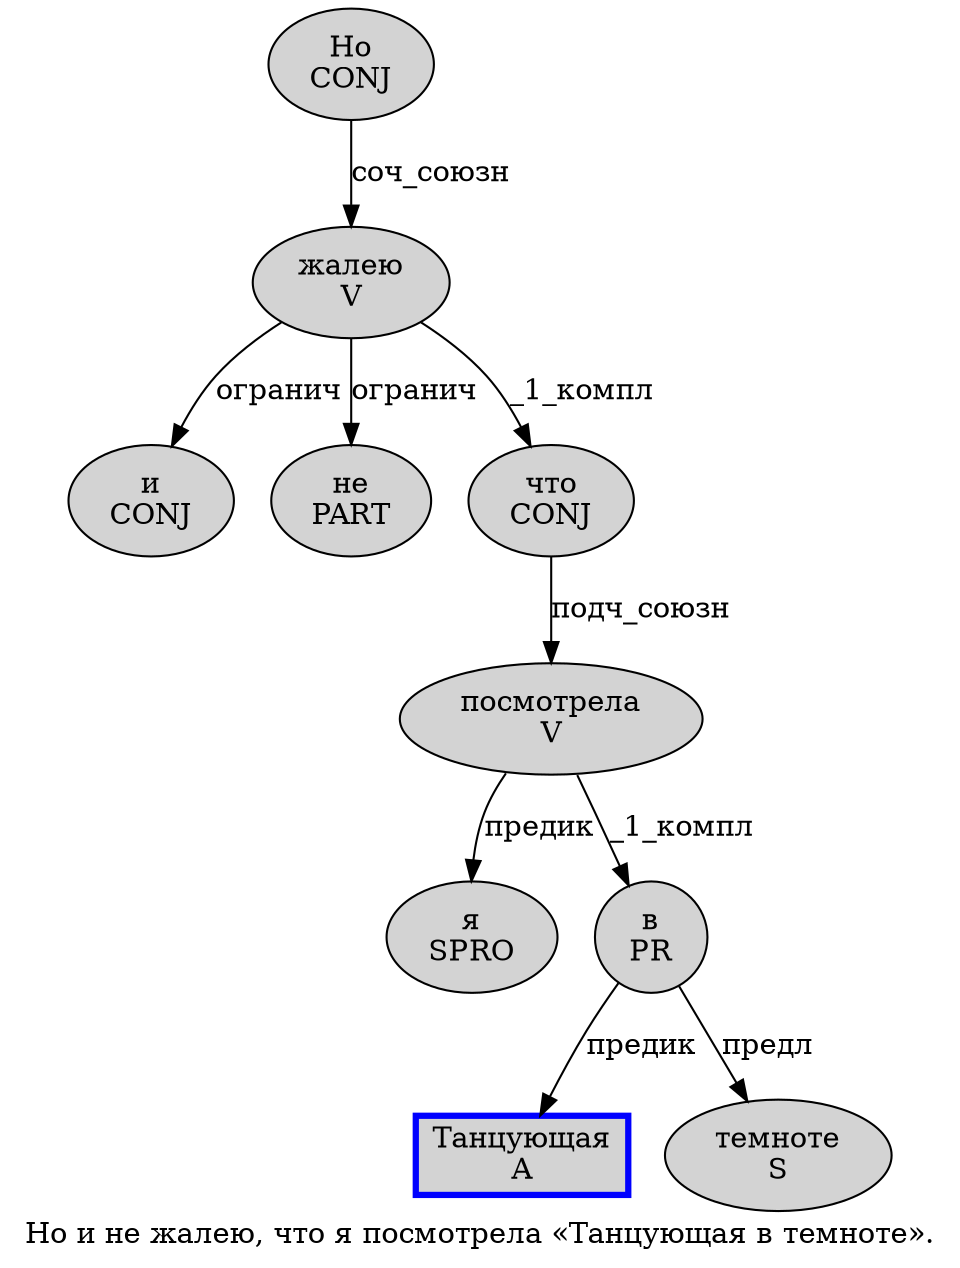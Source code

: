digraph SENTENCE_932 {
	graph [label="Но и не жалею, что я посмотрела «Танцующая в темноте»."]
	node [style=filled]
		0 [label="Но
CONJ" color="" fillcolor=lightgray penwidth=1 shape=ellipse]
		1 [label="и
CONJ" color="" fillcolor=lightgray penwidth=1 shape=ellipse]
		2 [label="не
PART" color="" fillcolor=lightgray penwidth=1 shape=ellipse]
		3 [label="жалею
V" color="" fillcolor=lightgray penwidth=1 shape=ellipse]
		5 [label="что
CONJ" color="" fillcolor=lightgray penwidth=1 shape=ellipse]
		6 [label="я
SPRO" color="" fillcolor=lightgray penwidth=1 shape=ellipse]
		7 [label="посмотрела
V" color="" fillcolor=lightgray penwidth=1 shape=ellipse]
		9 [label="Танцующая
A" color=blue fillcolor=lightgray penwidth=3 shape=box]
		10 [label="в
PR" color="" fillcolor=lightgray penwidth=1 shape=ellipse]
		11 [label="темноте
S" color="" fillcolor=lightgray penwidth=1 shape=ellipse]
			10 -> 9 [label="предик"]
			10 -> 11 [label="предл"]
			0 -> 3 [label="соч_союзн"]
			7 -> 6 [label="предик"]
			7 -> 10 [label="_1_компл"]
			5 -> 7 [label="подч_союзн"]
			3 -> 1 [label="огранич"]
			3 -> 2 [label="огранич"]
			3 -> 5 [label="_1_компл"]
}